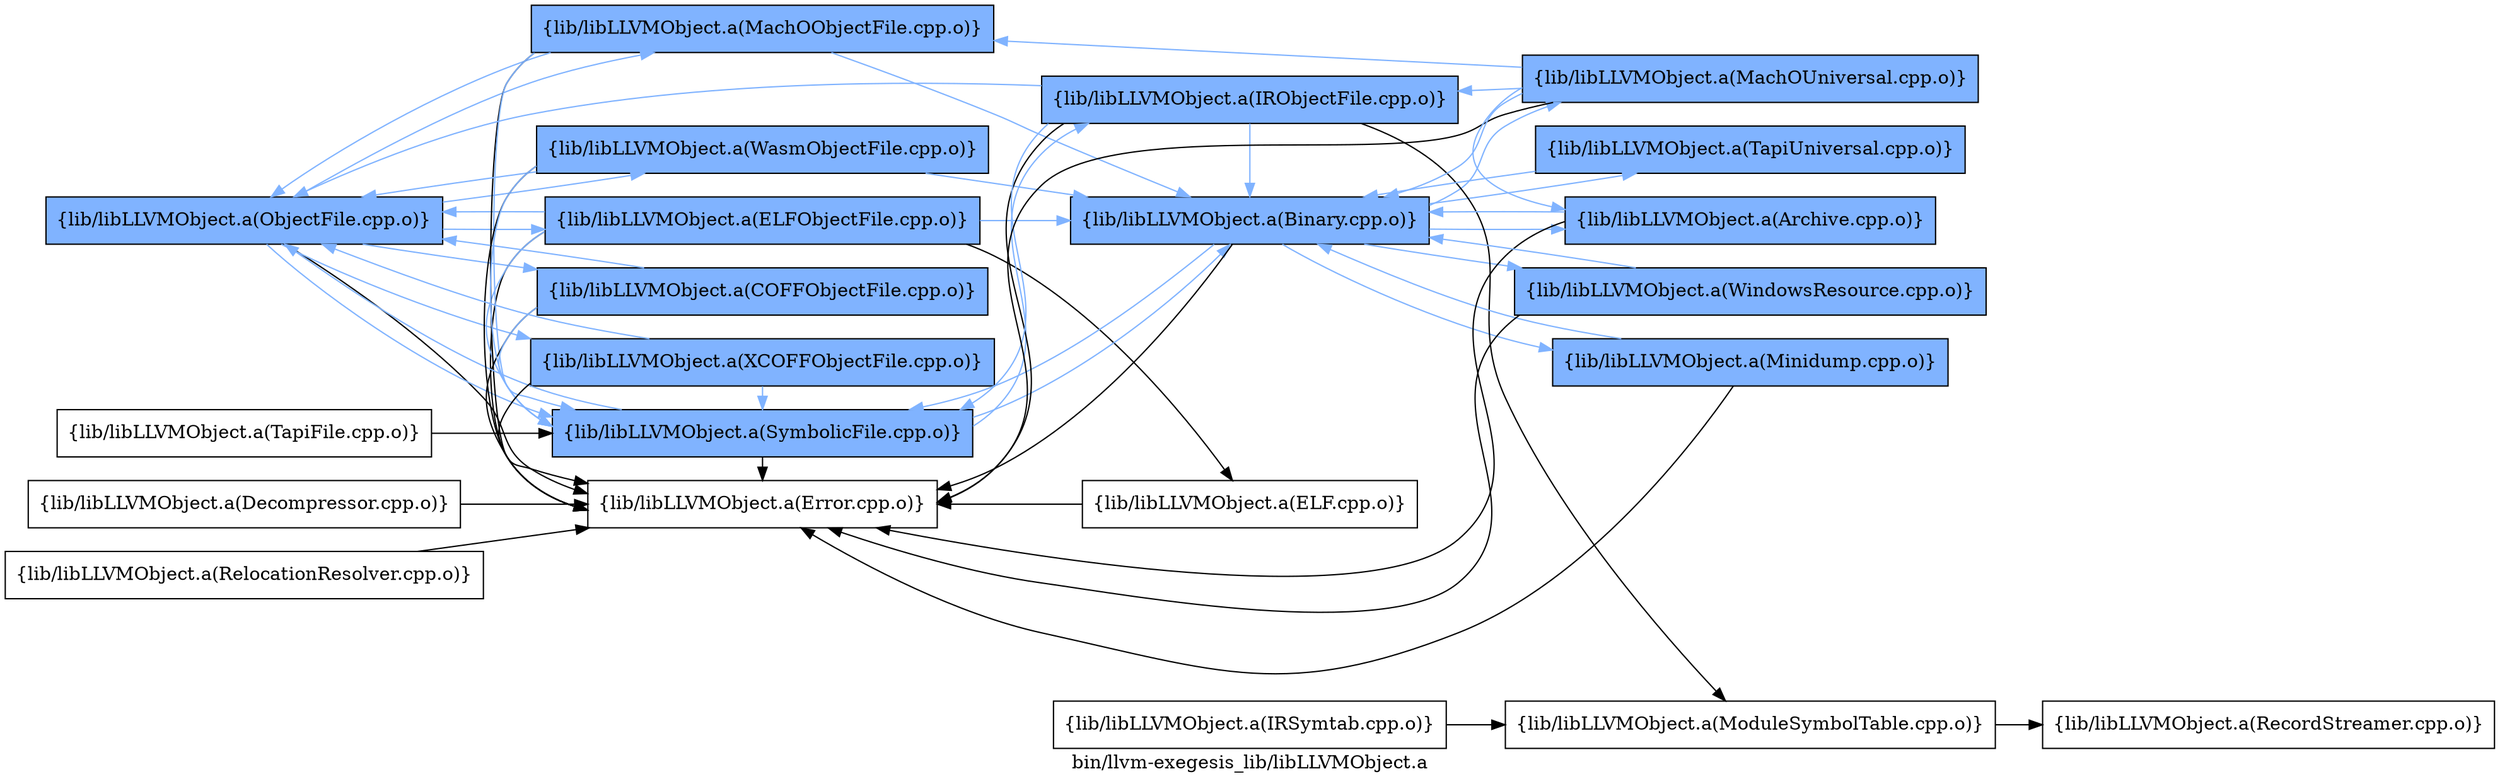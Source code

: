 digraph "bin/llvm-exegesis_lib/libLLVMObject.a" {
	label="bin/llvm-exegesis_lib/libLLVMObject.a";
	rankdir=LR;
	{ rank=same; Node0x55a7c37b4c28;  }
	{ rank=same; Node0x55a7c37b7298; Node0x55a7c37b3c38; Node0x55a7c37b4908; Node0x55a7c37b4368; Node0x55a7c37b3698; Node0x55a7c37b7388; Node0x55a7c37b7928;  }
	{ rank=same; Node0x55a7c37b4958; Node0x55a7c37b3468; Node0x55a7c37b5088;  }
	{ rank=same; Node0x55a7c37b5538; Node0x55a7c37b1848; Node0x55a7c37b4bd8; Node0x55a7c37b3418; Node0x55a7c37b7fb8; Node0x55a7c37b1ac8;  }

	Node0x55a7c37b4c28 [shape=record,shape=box,group=1,style=filled,fillcolor="0.600000 0.5 1",label="{lib/libLLVMObject.a(ObjectFile.cpp.o)}"];
	Node0x55a7c37b4c28 -> Node0x55a7c37b7298[color="0.600000 0.5 1"];
	Node0x55a7c37b4c28 -> Node0x55a7c37b3c38;
	Node0x55a7c37b4c28 -> Node0x55a7c37b4908[color="0.600000 0.5 1"];
	Node0x55a7c37b4c28 -> Node0x55a7c37b4368[color="0.600000 0.5 1"];
	Node0x55a7c37b4c28 -> Node0x55a7c37b3698[color="0.600000 0.5 1"];
	Node0x55a7c37b4c28 -> Node0x55a7c37b7388[color="0.600000 0.5 1"];
	Node0x55a7c37b4c28 -> Node0x55a7c37b7928[color="0.600000 0.5 1"];
	Node0x55a7c37b3c38 [shape=record,shape=box,group=0,label="{lib/libLLVMObject.a(Error.cpp.o)}"];
	Node0x55a7c37b4908 [shape=record,shape=box,group=1,style=filled,fillcolor="0.600000 0.5 1",label="{lib/libLLVMObject.a(MachOObjectFile.cpp.o)}"];
	Node0x55a7c37b4908 -> Node0x55a7c37b3c38;
	Node0x55a7c37b4908 -> Node0x55a7c37b4958[color="0.600000 0.5 1"];
	Node0x55a7c37b4908 -> Node0x55a7c37b4c28[color="0.600000 0.5 1"];
	Node0x55a7c37b4908 -> Node0x55a7c37b3698[color="0.600000 0.5 1"];
	Node0x55a7c37b4958 [shape=record,shape=box,group=1,style=filled,fillcolor="0.600000 0.5 1",label="{lib/libLLVMObject.a(Binary.cpp.o)}"];
	Node0x55a7c37b4958 -> Node0x55a7c37b3c38;
	Node0x55a7c37b4958 -> Node0x55a7c37b5538[color="0.600000 0.5 1"];
	Node0x55a7c37b4958 -> Node0x55a7c37b1848[color="0.600000 0.5 1"];
	Node0x55a7c37b4958 -> Node0x55a7c37b4bd8[color="0.600000 0.5 1"];
	Node0x55a7c37b4958 -> Node0x55a7c37b3698[color="0.600000 0.5 1"];
	Node0x55a7c37b4958 -> Node0x55a7c37b3418[color="0.600000 0.5 1"];
	Node0x55a7c37b4958 -> Node0x55a7c37b7fb8[color="0.600000 0.5 1"];
	Node0x55a7c37b4bd8 [shape=record,shape=box,group=1,style=filled,fillcolor="0.600000 0.5 1",label="{lib/libLLVMObject.a(Archive.cpp.o)}"];
	Node0x55a7c37b4bd8 -> Node0x55a7c37b3c38;
	Node0x55a7c37b4bd8 -> Node0x55a7c37b4958[color="0.600000 0.5 1"];
	Node0x55a7c37b4368 [shape=record,shape=box,group=1,style=filled,fillcolor="0.600000 0.5 1",label="{lib/libLLVMObject.a(COFFObjectFile.cpp.o)}"];
	Node0x55a7c37b4368 -> Node0x55a7c37b3c38;
	Node0x55a7c37b4368 -> Node0x55a7c37b4c28[color="0.600000 0.5 1"];
	Node0x55a7c37b4368 -> Node0x55a7c37b3698[color="0.600000 0.5 1"];
	Node0x55a7c37b7298 [shape=record,shape=box,group=1,style=filled,fillcolor="0.600000 0.5 1",label="{lib/libLLVMObject.a(ELFObjectFile.cpp.o)}"];
	Node0x55a7c37b7298 -> Node0x55a7c37b3c38;
	Node0x55a7c37b7298 -> Node0x55a7c37b4958[color="0.600000 0.5 1"];
	Node0x55a7c37b7298 -> Node0x55a7c37b3468;
	Node0x55a7c37b7298 -> Node0x55a7c37b4c28[color="0.600000 0.5 1"];
	Node0x55a7c37b7298 -> Node0x55a7c37b3698[color="0.600000 0.5 1"];
	Node0x55a7c37b3468 [shape=record,shape=box,group=0,label="{lib/libLLVMObject.a(ELF.cpp.o)}"];
	Node0x55a7c37b3468 -> Node0x55a7c37b3c38;
	Node0x55a7c37b3698 [shape=record,shape=box,group=1,style=filled,fillcolor="0.600000 0.5 1",label="{lib/libLLVMObject.a(SymbolicFile.cpp.o)}"];
	Node0x55a7c37b3698 -> Node0x55a7c37b3c38;
	Node0x55a7c37b3698 -> Node0x55a7c37b5088[color="0.600000 0.5 1"];
	Node0x55a7c37b3698 -> Node0x55a7c37b4958[color="0.600000 0.5 1"];
	Node0x55a7c37b3698 -> Node0x55a7c37b4c28[color="0.600000 0.5 1"];
	Node0x55a7c37b5538 [shape=record,shape=box,group=1,style=filled,fillcolor="0.600000 0.5 1",label="{lib/libLLVMObject.a(MachOUniversal.cpp.o)}"];
	Node0x55a7c37b5538 -> Node0x55a7c37b3c38;
	Node0x55a7c37b5538 -> Node0x55a7c37b4908[color="0.600000 0.5 1"];
	Node0x55a7c37b5538 -> Node0x55a7c37b5088[color="0.600000 0.5 1"];
	Node0x55a7c37b5538 -> Node0x55a7c37b4bd8[color="0.600000 0.5 1"];
	Node0x55a7c37b5538 -> Node0x55a7c37b4958[color="0.600000 0.5 1"];
	Node0x55a7c37b1848 [shape=record,shape=box,group=1,style=filled,fillcolor="0.600000 0.5 1",label="{lib/libLLVMObject.a(Minidump.cpp.o)}"];
	Node0x55a7c37b1848 -> Node0x55a7c37b3c38;
	Node0x55a7c37b1848 -> Node0x55a7c37b4958[color="0.600000 0.5 1"];
	Node0x55a7c37b3418 [shape=record,shape=box,group=1,style=filled,fillcolor="0.600000 0.5 1",label="{lib/libLLVMObject.a(TapiUniversal.cpp.o)}"];
	Node0x55a7c37b3418 -> Node0x55a7c37b4958[color="0.600000 0.5 1"];
	Node0x55a7c37b7fb8 [shape=record,shape=box,group=1,style=filled,fillcolor="0.600000 0.5 1",label="{lib/libLLVMObject.a(WindowsResource.cpp.o)}"];
	Node0x55a7c37b7fb8 -> Node0x55a7c37b3c38;
	Node0x55a7c37b7fb8 -> Node0x55a7c37b4958[color="0.600000 0.5 1"];
	Node0x55a7c37b36e8 [shape=record,shape=box,group=0,label="{lib/libLLVMObject.a(Decompressor.cpp.o)}"];
	Node0x55a7c37b36e8 -> Node0x55a7c37b3c38;
	Node0x55a7c37b5088 [shape=record,shape=box,group=1,style=filled,fillcolor="0.600000 0.5 1",label="{lib/libLLVMObject.a(IRObjectFile.cpp.o)}"];
	Node0x55a7c37b5088 -> Node0x55a7c37b3c38;
	Node0x55a7c37b5088 -> Node0x55a7c37b4958[color="0.600000 0.5 1"];
	Node0x55a7c37b5088 -> Node0x55a7c37b1ac8;
	Node0x55a7c37b5088 -> Node0x55a7c37b4c28[color="0.600000 0.5 1"];
	Node0x55a7c37b5088 -> Node0x55a7c37b3698[color="0.600000 0.5 1"];
	Node0x55a7c37b1ac8 [shape=record,shape=box,group=0,label="{lib/libLLVMObject.a(ModuleSymbolTable.cpp.o)}"];
	Node0x55a7c37b1ac8 -> Node0x55a7c37b49a8;
	Node0x55a7c37b0c68 [shape=record,shape=box,group=0,label="{lib/libLLVMObject.a(IRSymtab.cpp.o)}"];
	Node0x55a7c37b0c68 -> Node0x55a7c37b1ac8;
	Node0x55a7c37b49a8 [shape=record,shape=box,group=0,label="{lib/libLLVMObject.a(RecordStreamer.cpp.o)}"];
	Node0x55a7c37b7388 [shape=record,shape=box,group=1,style=filled,fillcolor="0.600000 0.5 1",label="{lib/libLLVMObject.a(WasmObjectFile.cpp.o)}"];
	Node0x55a7c37b7388 -> Node0x55a7c37b3c38;
	Node0x55a7c37b7388 -> Node0x55a7c37b4958[color="0.600000 0.5 1"];
	Node0x55a7c37b7388 -> Node0x55a7c37b4c28[color="0.600000 0.5 1"];
	Node0x55a7c37b7388 -> Node0x55a7c37b3698[color="0.600000 0.5 1"];
	Node0x55a7c37b7928 [shape=record,shape=box,group=1,style=filled,fillcolor="0.600000 0.5 1",label="{lib/libLLVMObject.a(XCOFFObjectFile.cpp.o)}"];
	Node0x55a7c37b7928 -> Node0x55a7c37b3c38;
	Node0x55a7c37b7928 -> Node0x55a7c37b4c28[color="0.600000 0.5 1"];
	Node0x55a7c37b7928 -> Node0x55a7c37b3698[color="0.600000 0.5 1"];
	Node0x55a7c37b50d8 [shape=record,shape=box,group=0,label="{lib/libLLVMObject.a(RelocationResolver.cpp.o)}"];
	Node0x55a7c37b50d8 -> Node0x55a7c37b3c38;
	Node0x55a7c37b3cd8 [shape=record,shape=box,group=0,label="{lib/libLLVMObject.a(TapiFile.cpp.o)}"];
	Node0x55a7c37b3cd8 -> Node0x55a7c37b3698;
}
